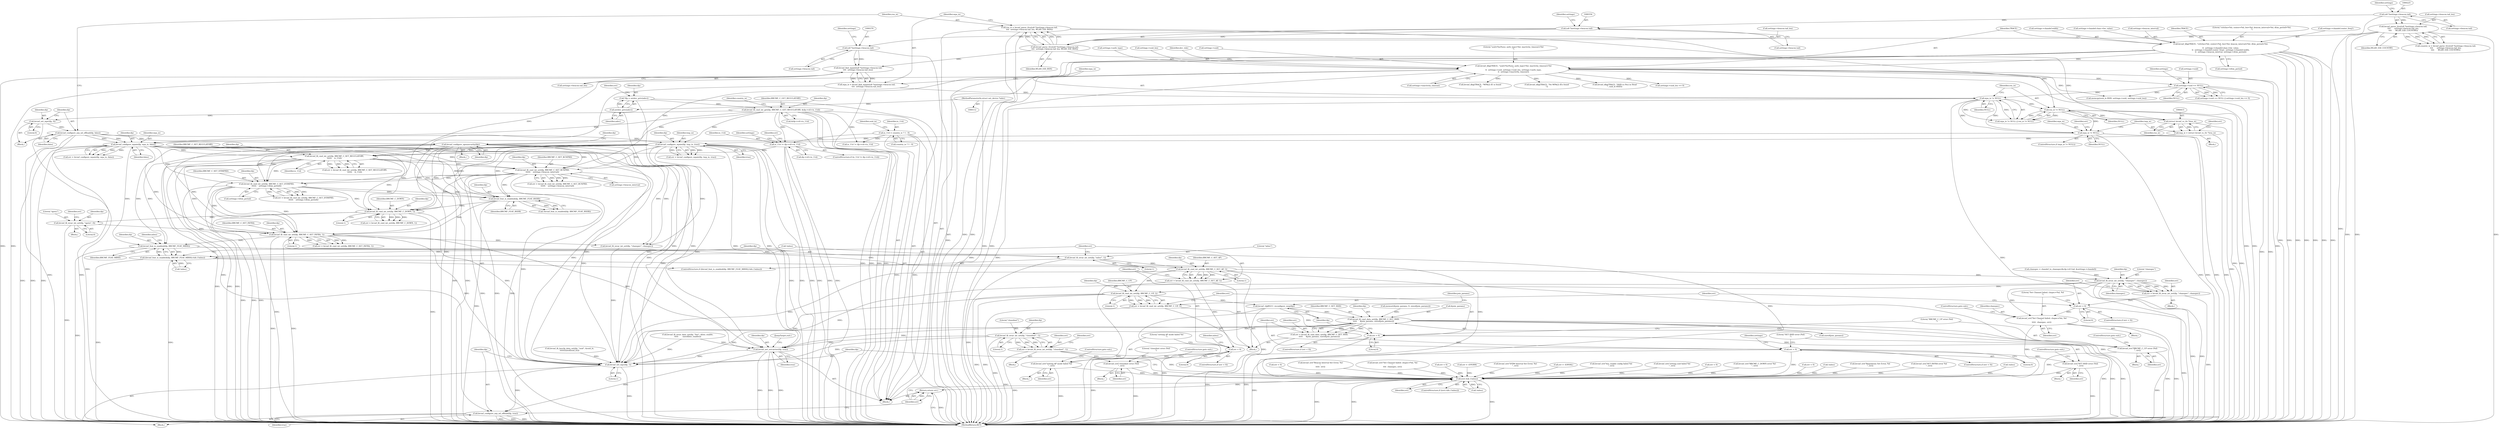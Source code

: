 digraph "0_linux_ded89912156b1a47d940a0c954c43afbabd0c42c@pointer" {
"1000588" [label="(Call,brcmf_feat_is_enabled(ifp, BRCMF_FEAT_MBSS))"];
"1000552" [label="(Call,brcmf_fil_cmd_int_set(ifp, BRCMF_C_SET_INFRA, 1))"];
"1000458" [label="(Call,brcmf_fil_cmd_int_set(ifp, BRCMF_C_SET_REGULATORY,\n\t\t\t\t\t\t    is_11d))"];
"1000400" [label="(Call,brcmf_configure_wpaie(ifp, wpa_ie, false))"];
"1000347" [label="(Call,brcmf_configure_arp_nd_offload(ifp, false))"];
"1000344" [label="(Call,brcmf_set_mpc(ifp, 0))"];
"1000212" [label="(Call,brcmf_fil_cmd_int_get(ifp, BRCMF_C_GET_REGULATORY, &ifp->vif->is_11d))"];
"1000124" [label="(Call,*ifp = netdev_priv(ndev))"];
"1000126" [label="(Call,netdev_priv(ndev))"];
"1000114" [label="(MethodParameterIn,struct net_device *ndev)"];
"1000394" [label="(Call,wpa_ie != NULL)"];
"1000383" [label="(Call,wpa_ie != NULL)"];
"1000366" [label="(Call,wpa_ie = brcmf_find_wpaie((u8 *)settings->beacon.tail,\n\t\t\t\t  settings->beacon.tail_len))"];
"1000368" [label="(Call,brcmf_find_wpaie((u8 *)settings->beacon.tail,\n\t\t\t\t  settings->beacon.tail_len))"];
"1000369" [label="(Call,(u8 *)settings->beacon.tail)"];
"1000353" [label="(Call,(u8 *)settings->beacon.tail)"];
"1000224" [label="(Call,(u8 *)settings->beacon.tail)"];
"1000352" [label="(Call,brcmf_parse_tlvs((u8 *)settings->beacon.tail,\n\t\t\t\t  settings->beacon.tail_len, WLAN_EID_RSN))"];
"1000223" [label="(Call,brcmf_parse_tlvs((u8 *)settings->beacon.tail,\n\t\t\t\t      settings->beacon.tail_len,\n\t\t\t\t      WLAN_EID_COUNTRY))"];
"1000251" [label="(Call,settings->ssid == NULL)"];
"1000181" [label="(Call,brcmf_dbg(TRACE, \"ssid=%s(%zu), auth_type=%d, inactivity_timeout=%d\n\",\n\t\t  settings->ssid, settings->ssid_len, settings->auth_type,\n\t\t  settings->inactivity_timeout))"];
"1000155" [label="(Call,brcmf_dbg(TRACE, \"ctrlchn=%d, center=%d, bw=%d, beacon_interval=%d, dtim_period=%d,\n\",\n\t\t  settings->chandef.chan->hw_value,\n\t\t  settings->chandef.center_freq1, settings->chandef.width,\n\t\t  settings->beacon_interval, settings->dtim_period))"];
"1000386" [label="(Call,rsn_ie != NULL)"];
"1000350" [label="(Call,rsn_ie = brcmf_parse_tlvs((u8 *)settings->beacon.tail,\n\t\t\t\t  settings->beacon.tail_len, WLAN_EID_RSN))"];
"1000433" [label="(Call,brcmf_configure_opensecurity(ifp))"];
"1000419" [label="(Call,brcmf_configure_wpaie(ifp, tmp_ie, true))"];
"1000412" [label="(Call,tmp_ie = (struct brcmf_vs_tlv *)rsn_ie)"];
"1000414" [label="(Call,(struct brcmf_vs_tlv *)rsn_ie)"];
"1000448" [label="(Call,is_11d != ifp->vif->is_11d)"];
"1000237" [label="(Call,is_11d = country_ie ? 1 : 0)"];
"1000527" [label="(Call,brcmf_feat_is_enabled(ifp, BRCMF_FEAT_RSDB))"];
"1000478" [label="(Call,brcmf_fil_cmd_int_set(ifp, BRCMF_C_SET_BCNPRD,\n\t\t\t\t\t\t    settings->beacon_interval))"];
"1000500" [label="(Call,brcmf_fil_cmd_int_set(ifp, BRCMF_C_SET_DTIMPRD,\n\t\t\t\t\t\t    settings->dtim_period))"];
"1000546" [label="(Call,brcmf_fil_iovar_int_set(ifp, \"apsta\", 0))"];
"1000533" [label="(Call,brcmf_fil_cmd_int_set(ifp, BRCMF_C_DOWN, 1))"];
"1000587" [label="(Call,(brcmf_feat_is_enabled(ifp, BRCMF_FEAT_MBSS)) && (!mbss))"];
"1000795" [label="(Call,(err) && (!mbss))"];
"1000806" [label="(Return,return err;)"];
"1000593" [label="(Call,brcmf_fil_iovar_int_set(ifp, \"mbss\", 1))"];
"1000599" [label="(Call,brcmf_fil_cmd_int_set(ifp, BRCMF_C_SET_AP, 1))"];
"1000597" [label="(Call,err = brcmf_fil_cmd_int_set(ifp, BRCMF_C_SET_AP, 1))"];
"1000604" [label="(Call,err < 0)"];
"1000608" [label="(Call,brcmf_err(\"setting AP mode failed %d\n\", err))"];
"1000618" [label="(Call,brcmf_fil_iovar_int_set(ifp, \"chanspec\", chanspec))"];
"1000616" [label="(Call,err = brcmf_fil_iovar_int_set(ifp, \"chanspec\", chanspec))"];
"1000623" [label="(Call,err < 0)"];
"1000627" [label="(Call,brcmf_err(\"Set Channel failed: chspec=%d, %d\n\",\n\t\t\t\t\t  chanspec, err))"];
"1000634" [label="(Call,brcmf_fil_cmd_int_set(ifp, BRCMF_C_UP, 1))"];
"1000632" [label="(Call,err = brcmf_fil_cmd_int_set(ifp, BRCMF_C_UP, 1))"];
"1000639" [label="(Call,err < 0)"];
"1000643" [label="(Call,brcmf_err(\"BRCMF_C_UP error (%d)\n\", err))"];
"1000647" [label="(Call,brcmf_cfg80211_reconfigure_wep(ifp))"];
"1000666" [label="(Call,brcmf_fil_cmd_data_set(ifp, BRCMF_C_SET_SSID,\n\t\t\t\t\t     &join_params, sizeof(join_params)))"];
"1000664" [label="(Call,err = brcmf_fil_cmd_data_set(ifp, BRCMF_C_SET_SSID,\n\t\t\t\t\t     &join_params, sizeof(join_params)))"];
"1000674" [label="(Call,err < 0)"];
"1000678" [label="(Call,brcmf_err(\"SET SSID error (%d)\n\", err))"];
"1000689" [label="(Call,brcmf_fil_iovar_int_set(ifp, \"closednet\", 1))"];
"1000687" [label="(Call,err = brcmf_fil_iovar_int_set(ifp, \"closednet\", 1))"];
"1000696" [label="(Call,brcmf_err(\"closednet error (%d)\n\", err))"];
"1000790" [label="(Call,brcmf_net_setcarrier(ifp, true))"];
"1000800" [label="(Call,brcmf_set_mpc(ifp, 1))"];
"1000803" [label="(Call,brcmf_configure_arp_nd_offload(ifp, true))"];
"1000457" [label="(Identifier,err)"];
"1000637" [label="(Literal,1)"];
"1000142" [label="(Call,chanspec = chandef_to_chanspec(&cfg->d11inf, &settings->chandef))"];
"1000592" [label="(Identifier,mbss)"];
"1000739" [label="(Call,brcmf_err(\"setting ssid failed %d\n\", err))"];
"1000600" [label="(Identifier,ifp)"];
"1000791" [label="(Identifier,ifp)"];
"1000609" [label="(Literal,\"setting AP mode failed %d\n\")"];
"1000668" [label="(Identifier,BRCMF_C_SET_SSID)"];
"1000673" [label="(ControlStructure,if (err < 0))"];
"1000351" [label="(Identifier,rsn_ie)"];
"1000369" [label="(Call,(u8 *)settings->beacon.tail)"];
"1000429" [label="(Block,)"];
"1000615" [label="(Block,)"];
"1000664" [label="(Call,err = brcmf_fil_cmd_data_set(ifp, BRCMF_C_SET_SSID,\n\t\t\t\t\t     &join_params, sizeof(join_params)))"];
"1000387" [label="(Identifier,rsn_ie)"];
"1000794" [label="(ControlStructure,if ((err) && (!mbss)))"];
"1000155" [label="(Call,brcmf_dbg(TRACE, \"ctrlchn=%d, center=%d, bw=%d, beacon_interval=%d, dtim_period=%d,\n\",\n\t\t  settings->chandef.chan->hw_value,\n\t\t  settings->chandef.center_freq1, settings->chandef.width,\n\t\t  settings->beacon_interval, settings->dtim_period))"];
"1000605" [label="(Identifier,err)"];
"1000345" [label="(Identifier,ifp)"];
"1000320" [label="(Call,memcpy(ssid_le.SSID, settings->ssid, settings->ssid_len))"];
"1000767" [label="(Call,err < 0)"];
"1000542" [label="(Call,brcmf_err(\"BRCMF_C_DOWN error %d\n\", err))"];
"1000593" [label="(Call,brcmf_fil_iovar_int_set(ifp, \"mbss\", 1))"];
"1000395" [label="(Identifier,wpa_ie)"];
"1000422" [label="(Identifier,true)"];
"1000461" [label="(Identifier,is_11d)"];
"1000346" [label="(Literal,0)"];
"1000413" [label="(Identifier,tmp_ie)"];
"1000630" [label="(Identifier,err)"];
"1000667" [label="(Identifier,ifp)"];
"1000808" [label="(MethodReturn,RET)"];
"1000679" [label="(Literal,\"SET SSID error (%d)\n\")"];
"1000625" [label="(Literal,0)"];
"1000793" [label="(JumpTarget,exit:)"];
"1000687" [label="(Call,err = brcmf_fil_iovar_int_set(ifp, \"closednet\", 1))"];
"1000631" [label="(ControlStructure,goto exit;)"];
"1000595" [label="(Literal,\"mbss\")"];
"1000628" [label="(Literal,\"Set Channel failed: chspec=%d, %d\n\")"];
"1000536" [label="(Literal,1)"];
"1000535" [label="(Identifier,BRCMF_C_DOWN)"];
"1000557" [label="(Call,err < 0)"];
"1000602" [label="(Literal,1)"];
"1000410" [label="(Block,)"];
"1000646" [label="(ControlStructure,goto exit;)"];
"1000568" [label="(Call,is_11d != ifp->vif->is_11d)"];
"1000555" [label="(Literal,1)"];
"1000478" [label="(Call,brcmf_fil_cmd_int_set(ifp, BRCMF_C_SET_BCNPRD,\n\t\t\t\t\t\t    settings->beacon_interval))"];
"1000614" [label="(Identifier,mbss)"];
"1000807" [label="(Identifier,err)"];
"1000386" [label="(Call,rsn_ie != NULL)"];
"1000801" [label="(Identifier,ifp)"];
"1000384" [label="(Identifier,wpa_ie)"];
"1000498" [label="(Call,err = brcmf_fil_cmd_int_set(ifp, BRCMF_C_SET_DTIMPRD,\n\t\t\t\t\t\t    settings->dtim_period))"];
"1000621" [label="(Identifier,chanspec)"];
"1000690" [label="(Identifier,ifp)"];
"1000385" [label="(Identifier,NULL)"];
"1000114" [label="(MethodParameterIn,struct net_device *ndev)"];
"1000420" [label="(Identifier,ifp)"];
"1000350" [label="(Call,rsn_ie = brcmf_parse_tlvs((u8 *)settings->beacon.tail,\n\t\t\t\t  settings->beacon.tail_len, WLAN_EID_RSN))"];
"1000632" [label="(Call,err = brcmf_fil_cmd_int_set(ifp, BRCMF_C_UP, 1))"];
"1000613" [label="(Call,!mbss)"];
"1000481" [label="(Call,settings->beacon_interval)"];
"1000547" [label="(Identifier,ifp)"];
"1000124" [label="(Call,*ifp = netdev_priv(ndev))"];
"1000157" [label="(Literal,\"ctrlchn=%d, center=%d, bw=%d, beacon_interval=%d, dtim_period=%d,\n\")"];
"1000251" [label="(Call,settings->ssid == NULL)"];
"1000800" [label="(Call,brcmf_set_mpc(ifp, 1))"];
"1000529" [label="(Identifier,BRCMF_FEAT_RSDB)"];
"1000458" [label="(Call,brcmf_fil_cmd_int_set(ifp, BRCMF_C_SET_REGULATORY,\n\t\t\t\t\t\t    is_11d))"];
"1000368" [label="(Call,brcmf_find_wpaie((u8 *)settings->beacon.tail,\n\t\t\t\t  settings->beacon.tail_len))"];
"1000371" [label="(Call,settings->beacon.tail)"];
"1000447" [label="(ControlStructure,if (is_11d != ifp->vif->is_11d))"];
"1000190" [label="(Call,settings->auth_type)"];
"1000624" [label="(Identifier,err)"];
"1000467" [label="(Call,brcmf_err(\"Regulatory Set Error, %d\n\", err))"];
"1000676" [label="(Literal,0)"];
"1000550" [label="(Call,err = brcmf_fil_cmd_int_set(ifp, BRCMF_C_SET_INFRA, 1))"];
"1000548" [label="(Literal,\"apsta\")"];
"1000647" [label="(Call,brcmf_cfg80211_reconfigure_wep(ifp))"];
"1000589" [label="(Identifier,ifp)"];
"1000193" [label="(Call,settings->inactivity_timeout)"];
"1000401" [label="(Identifier,ifp)"];
"1000501" [label="(Identifier,ifp)"];
"1000182" [label="(Identifier,TRACE)"];
"1000689" [label="(Call,brcmf_fil_iovar_int_set(ifp, \"closednet\", 1))"];
"1000618" [label="(Call,brcmf_fil_iovar_int_set(ifp, \"chanspec\", chanspec))"];
"1000633" [label="(Identifier,err)"];
"1000617" [label="(Identifier,err)"];
"1000390" [label="(Call,brcmf_dbg(TRACE, \"WPA(2) IE is found\n\"))"];
"1000236" [label="(Identifier,WLAN_EID_COUNTRY)"];
"1000526" [label="(Call,!brcmf_feat_is_enabled(ifp, BRCMF_FEAT_RSDB))"];
"1000681" [label="(ControlStructure,goto exit;)"];
"1000599" [label="(Call,brcmf_fil_cmd_int_set(ifp, BRCMF_C_SET_AP, 1))"];
"1000527" [label="(Call,brcmf_feat_is_enabled(ifp, BRCMF_FEAT_RSDB))"];
"1000367" [label="(Identifier,wpa_ie)"];
"1000561" [label="(Call,brcmf_err(\"SET INFRA error %d\n\", err))"];
"1000551" [label="(Identifier,err)"];
"1000691" [label="(Literal,\"closednet\")"];
"1000711" [label="(Call,brcmf_fil_iovar_int_set(ifp, \"chanspec\", chanspec))"];
"1000433" [label="(Call,brcmf_configure_opensecurity(ifp))"];
"1000622" [label="(ControlStructure,if (err < 0))"];
"1000366" [label="(Call,wpa_ie = brcmf_find_wpaie((u8 *)settings->beacon.tail,\n\t\t\t\t  settings->beacon.tail_len))"];
"1000353" [label="(Call,(u8 *)settings->beacon.tail)"];
"1000476" [label="(Call,err = brcmf_fil_cmd_int_set(ifp, BRCMF_C_SET_BCNPRD,\n\t\t\t\t\t\t    settings->beacon_interval))"];
"1000187" [label="(Call,settings->ssid_len)"];
"1000437" [label="(Identifier,ifp)"];
"1000699" [label="(ControlStructure,goto exit;)"];
"1000444" [label="(Call,!mbss)"];
"1000590" [label="(Identifier,BRCMF_FEAT_MBSS)"];
"1000806" [label="(Return,return err;)"];
"1000383" [label="(Call,wpa_ie != NULL)"];
"1000642" [label="(Block,)"];
"1000680" [label="(Identifier,err)"];
"1000348" [label="(Identifier,ifp)"];
"1000641" [label="(Literal,0)"];
"1000697" [label="(Literal,\"closednet error (%d)\n\")"];
"1000635" [label="(Identifier,ifp)"];
"1000250" [label="(Call,settings->ssid == NULL || settings->ssid_len == 0)"];
"1000629" [label="(Identifier,chanspec)"];
"1000802" [label="(Literal,1)"];
"1000352" [label="(Call,brcmf_parse_tlvs((u8 *)settings->beacon.tail,\n\t\t\t\t  settings->beacon.tail_len, WLAN_EID_RSN))"];
"1000382" [label="(Call,wpa_ie != NULL || rsn_ie != NULL)"];
"1000238" [label="(Identifier,is_11d)"];
"1000222" [label="(Identifier,country_ie)"];
"1000619" [label="(Identifier,ifp)"];
"1000221" [label="(Call,country_ie = brcmf_parse_tlvs((u8 *)settings->beacon.tail,\n\t\t\t\t      settings->beacon.tail_len,\n\t\t\t\t      WLAN_EID_COUNTRY))"];
"1000165" [label="(Call,settings->chandef.center_freq1)"];
"1000696" [label="(Call,brcmf_err(\"closednet error (%d)\n\", err))"];
"1000341" [label="(Call,!mbss)"];
"1000597" [label="(Call,err = brcmf_fil_cmd_int_set(ifp, BRCMF_C_SET_AP, 1))"];
"1000606" [label="(Literal,0)"];
"1000255" [label="(Identifier,NULL)"];
"1000456" [label="(Call,err = brcmf_fil_cmd_int_set(ifp, BRCMF_C_SET_REGULATORY,\n\t\t\t\t\t\t    is_11d))"];
"1000393" [label="(ControlStructure,if (wpa_ie != NULL))"];
"1000692" [label="(Literal,1)"];
"1000585" [label="(Block,)"];
"1000400" [label="(Call,brcmf_configure_wpaie(ifp, wpa_ie, false))"];
"1000376" [label="(Call,settings->beacon.tail_len)"];
"1000554" [label="(Identifier,BRCMF_C_SET_INFRA)"];
"1000649" [label="(Call,memset(&join_params, 0, sizeof(join_params)))"];
"1000695" [label="(Block,)"];
"1000417" [label="(Call,err = brcmf_configure_wpaie(ifp, tmp_ie, true))"];
"1000601" [label="(Identifier,BRCMF_C_SET_AP)"];
"1000430" [label="(Call,brcmf_dbg(TRACE, \"No WPA(2) IEs found\n\"))"];
"1000694" [label="(Identifier,err)"];
"1000502" [label="(Identifier,BRCMF_C_SET_DTIMPRD)"];
"1000677" [label="(Block,)"];
"1000197" [label="(Identifier,dev_role)"];
"1000344" [label="(Call,brcmf_set_mpc(ifp, 0))"];
"1000675" [label="(Identifier,err)"];
"1000688" [label="(Identifier,err)"];
"1000479" [label="(Identifier,ifp)"];
"1000553" [label="(Identifier,ifp)"];
"1000797" [label="(Call,!mbss)"];
"1000616" [label="(Call,err = brcmf_fil_iovar_int_set(ifp, \"chanspec\", chanspec))"];
"1000678" [label="(Call,brcmf_err(\"SET SSID error (%d)\n\", err))"];
"1000414" [label="(Call,(struct brcmf_vs_tlv *)rsn_ie)"];
"1000552" [label="(Call,brcmf_fil_cmd_int_set(ifp, BRCMF_C_SET_INFRA, 1))"];
"1000533" [label="(Call,brcmf_fil_cmd_int_set(ifp, BRCMF_C_DOWN, 1))"];
"1000416" [label="(Identifier,rsn_ie)"];
"1000362" [label="(Identifier,settings)"];
"1000666" [label="(Call,brcmf_fil_cmd_data_set(ifp, BRCMF_C_SET_SSID,\n\t\t\t\t\t     &join_params, sizeof(join_params)))"];
"1000402" [label="(Identifier,wpa_ie)"];
"1000610" [label="(Identifier,err)"];
"1000604" [label="(Call,err < 0)"];
"1000226" [label="(Call,settings->beacon.tail)"];
"1000503" [label="(Call,settings->dtim_period)"];
"1000170" [label="(Call,settings->chandef.width)"];
"1000233" [label="(Identifier,settings)"];
"1000237" [label="(Call,is_11d = country_ie ? 1 : 0)"];
"1000803" [label="(Call,brcmf_configure_arp_nd_offload(ifp, true))"];
"1000727" [label="(Call,brcmf_fil_bsscfg_data_set(ifp, \"ssid\", &ssid_le,\n\t\t\t\t\t\tsizeof(ssid_le)))"];
"1000252" [label="(Call,settings->ssid)"];
"1000549" [label="(Literal,0)"];
"1000636" [label="(Identifier,BRCMF_C_UP)"];
"1000805" [label="(Identifier,true)"];
"1000546" [label="(Call,brcmf_fil_iovar_int_set(ifp, \"apsta\", 0))"];
"1000181" [label="(Call,brcmf_dbg(TRACE, \"ssid=%s(%zu), auth_type=%d, inactivity_timeout=%d\n\",\n\t\t  settings->ssid, settings->ssid_len, settings->auth_type,\n\t\t  settings->inactivity_timeout))"];
"1000620" [label="(Literal,\"chanspec\")"];
"1000125" [label="(Identifier,ifp)"];
"1000449" [label="(Identifier,is_11d)"];
"1000116" [label="(Block,)"];
"1000674" [label="(Call,err < 0)"];
"1000424" [label="(Call,err < 0)"];
"1000530" [label="(Block,)"];
"1000127" [label="(Identifier,ndev)"];
"1000412" [label="(Call,tmp_ie = (struct brcmf_vs_tlv *)rsn_ie)"];
"1000634" [label="(Call,brcmf_fil_cmd_int_set(ifp, BRCMF_C_UP, 1))"];
"1000215" [label="(Call,&ifp->vif->is_11d)"];
"1000231" [label="(Call,settings->beacon.tail_len)"];
"1000586" [label="(ControlStructure,if ((brcmf_feat_is_enabled(ifp, BRCMF_FEAT_MBSS)) && (!mbss)))"];
"1000343" [label="(Block,)"];
"1000639" [label="(Call,err < 0)"];
"1000640" [label="(Identifier,err)"];
"1000665" [label="(Identifier,err)"];
"1000347" [label="(Call,brcmf_configure_arp_nd_offload(ifp, false))"];
"1000349" [label="(Identifier,false)"];
"1000158" [label="(Call,settings->chandef.chan->hw_value)"];
"1000623" [label="(Call,err < 0)"];
"1000645" [label="(Identifier,err)"];
"1000126" [label="(Call,netdev_priv(ndev))"];
"1000214" [label="(Identifier,BRCMF_C_GET_REGULATORY)"];
"1000421" [label="(Identifier,tmp_ie)"];
"1000312" [label="(Call,brcmf_dbg(TRACE, \"SSID is (%s) in Head\n\", ssid_le.SSID))"];
"1000403" [label="(Identifier,false)"];
"1000531" [label="(Call,err = brcmf_fil_cmd_int_set(ifp, BRCMF_C_DOWN, 1))"];
"1000434" [label="(Identifier,ifp)"];
"1000598" [label="(Identifier,err)"];
"1000459" [label="(Identifier,ifp)"];
"1000399" [label="(Identifier,err)"];
"1000448" [label="(Call,is_11d != ifp->vif->is_11d)"];
"1000671" [label="(Call,sizeof(join_params))"];
"1000587" [label="(Call,(brcmf_feat_is_enabled(ifp, BRCMF_FEAT_MBSS)) && (!mbss))"];
"1000698" [label="(Identifier,err)"];
"1000245" [label="(Identifier,ssid_le)"];
"1000450" [label="(Call,ifp->vif->is_11d)"];
"1000175" [label="(Call,settings->beacon_interval)"];
"1000528" [label="(Identifier,ifp)"];
"1000256" [label="(Call,settings->ssid_len == 0)"];
"1000603" [label="(ControlStructure,if (err < 0))"];
"1000365" [label="(Identifier,WLAN_EID_RSN)"];
"1000489" [label="(Call,brcmf_err(\"Beacon Interval Set Error, %d\n\",\n\t\t\t\t\t  err))"];
"1000638" [label="(ControlStructure,if (err < 0))"];
"1000651" [label="(Identifier,join_params)"];
"1000394" [label="(Call,wpa_ie != NULL)"];
"1000686" [label="(Block,)"];
"1000224" [label="(Call,(u8 *)settings->beacon.tail)"];
"1000588" [label="(Call,brcmf_feat_is_enabled(ifp, BRCMF_FEAT_MBSS))"];
"1000804" [label="(Identifier,ifp)"];
"1000398" [label="(Call,err = brcmf_configure_wpaie(ifp, wpa_ie, false))"];
"1000360" [label="(Call,settings->beacon.tail_len)"];
"1000419" [label="(Call,brcmf_configure_wpaie(ifp, tmp_ie, true))"];
"1000239" [label="(Call,country_ie ? 1 : 0)"];
"1000627" [label="(Call,brcmf_err(\"Set Channel failed: chspec=%d, %d\n\",\n\t\t\t\t\t  chanspec, err))"];
"1000355" [label="(Call,settings->beacon.tail)"];
"1000799" [label="(Block,)"];
"1000178" [label="(Call,settings->dtim_period)"];
"1000720" [label="(Call,brcmf_err(\"Set Channel failed: chspec=%d, %d\n\",\n\t\t\t\t  chanspec, err))"];
"1000213" [label="(Identifier,ifp)"];
"1000378" [label="(Identifier,settings)"];
"1000405" [label="(Call,err < 0)"];
"1000607" [label="(Block,)"];
"1000684" [label="(Identifier,settings)"];
"1000473" [label="(Identifier,settings)"];
"1000792" [label="(Identifier,true)"];
"1000594" [label="(Identifier,ifp)"];
"1000388" [label="(Identifier,NULL)"];
"1000790" [label="(Call,brcmf_net_setcarrier(ifp, true))"];
"1000591" [label="(Call,!mbss)"];
"1000596" [label="(Literal,1)"];
"1000608" [label="(Call,brcmf_err(\"setting AP mode failed %d\n\", err))"];
"1000534" [label="(Identifier,ifp)"];
"1000396" [label="(Identifier,NULL)"];
"1000258" [label="(Identifier,settings)"];
"1000132" [label="(Call,err = -EPERM)"];
"1000212" [label="(Call,brcmf_fil_cmd_int_get(ifp, BRCMF_C_GET_REGULATORY, &ifp->vif->is_11d))"];
"1000669" [label="(Call,&join_params)"];
"1000643" [label="(Call,brcmf_err(\"BRCMF_C_UP error (%d)\n\", err))"];
"1000648" [label="(Identifier,ifp)"];
"1000460" [label="(Identifier,BRCMF_C_SET_REGULATORY)"];
"1000644" [label="(Literal,\"BRCMF_C_UP error (%d)\n\")"];
"1000156" [label="(Identifier,TRACE)"];
"1000500" [label="(Call,brcmf_fil_cmd_int_set(ifp, BRCMF_C_SET_DTIMPRD,\n\t\t\t\t\t\t    settings->dtim_period))"];
"1000480" [label="(Identifier,BRCMF_C_SET_BCNPRD)"];
"1000133" [label="(Identifier,err)"];
"1000184" [label="(Call,settings->ssid)"];
"1000223" [label="(Call,brcmf_parse_tlvs((u8 *)settings->beacon.tail,\n\t\t\t\t      settings->beacon.tail_len,\n\t\t\t\t      WLAN_EID_COUNTRY))"];
"1000795" [label="(Call,(err) && (!mbss))"];
"1000511" [label="(Call,brcmf_err(\"DTIM Interval Set Error, %d\n\", err))"];
"1000576" [label="(Call,err = -EINVAL)"];
"1000183" [label="(Literal,\"ssid=%s(%zu), auth_type=%d, inactivity_timeout=%d\n\")"];
"1000771" [label="(Call,brcmf_err(\"bss_enable config failed %d\n\", err))"];
"1000611" [label="(ControlStructure,goto exit;)"];
"1000626" [label="(Block,)"];
"1000759" [label="(Call,brcmf_fil_iovar_data_set(ifp, \"bss\", &bss_enable,\n\t\t\t\t\t       sizeof(bss_enable)))"];
"1000796" [label="(Identifier,err)"];
"1000418" [label="(Identifier,err)"];
"1000588" -> "1000587"  [label="AST: "];
"1000588" -> "1000590"  [label="CFG: "];
"1000589" -> "1000588"  [label="AST: "];
"1000590" -> "1000588"  [label="AST: "];
"1000592" -> "1000588"  [label="CFG: "];
"1000587" -> "1000588"  [label="CFG: "];
"1000588" -> "1000808"  [label="DDG: "];
"1000588" -> "1000587"  [label="DDG: "];
"1000588" -> "1000587"  [label="DDG: "];
"1000552" -> "1000588"  [label="DDG: "];
"1000400" -> "1000588"  [label="DDG: "];
"1000433" -> "1000588"  [label="DDG: "];
"1000419" -> "1000588"  [label="DDG: "];
"1000588" -> "1000593"  [label="DDG: "];
"1000588" -> "1000599"  [label="DDG: "];
"1000552" -> "1000550"  [label="AST: "];
"1000552" -> "1000555"  [label="CFG: "];
"1000553" -> "1000552"  [label="AST: "];
"1000554" -> "1000552"  [label="AST: "];
"1000555" -> "1000552"  [label="AST: "];
"1000550" -> "1000552"  [label="CFG: "];
"1000552" -> "1000808"  [label="DDG: "];
"1000552" -> "1000808"  [label="DDG: "];
"1000552" -> "1000550"  [label="DDG: "];
"1000552" -> "1000550"  [label="DDG: "];
"1000552" -> "1000550"  [label="DDG: "];
"1000458" -> "1000552"  [label="DDG: "];
"1000527" -> "1000552"  [label="DDG: "];
"1000400" -> "1000552"  [label="DDG: "];
"1000433" -> "1000552"  [label="DDG: "];
"1000419" -> "1000552"  [label="DDG: "];
"1000478" -> "1000552"  [label="DDG: "];
"1000500" -> "1000552"  [label="DDG: "];
"1000546" -> "1000552"  [label="DDG: "];
"1000552" -> "1000711"  [label="DDG: "];
"1000552" -> "1000790"  [label="DDG: "];
"1000552" -> "1000800"  [label="DDG: "];
"1000458" -> "1000456"  [label="AST: "];
"1000458" -> "1000461"  [label="CFG: "];
"1000459" -> "1000458"  [label="AST: "];
"1000460" -> "1000458"  [label="AST: "];
"1000461" -> "1000458"  [label="AST: "];
"1000456" -> "1000458"  [label="CFG: "];
"1000458" -> "1000808"  [label="DDG: "];
"1000458" -> "1000808"  [label="DDG: "];
"1000458" -> "1000808"  [label="DDG: "];
"1000458" -> "1000456"  [label="DDG: "];
"1000458" -> "1000456"  [label="DDG: "];
"1000458" -> "1000456"  [label="DDG: "];
"1000400" -> "1000458"  [label="DDG: "];
"1000433" -> "1000458"  [label="DDG: "];
"1000419" -> "1000458"  [label="DDG: "];
"1000448" -> "1000458"  [label="DDG: "];
"1000458" -> "1000478"  [label="DDG: "];
"1000458" -> "1000500"  [label="DDG: "];
"1000458" -> "1000527"  [label="DDG: "];
"1000458" -> "1000533"  [label="DDG: "];
"1000458" -> "1000800"  [label="DDG: "];
"1000400" -> "1000398"  [label="AST: "];
"1000400" -> "1000403"  [label="CFG: "];
"1000401" -> "1000400"  [label="AST: "];
"1000402" -> "1000400"  [label="AST: "];
"1000403" -> "1000400"  [label="AST: "];
"1000398" -> "1000400"  [label="CFG: "];
"1000400" -> "1000808"  [label="DDG: "];
"1000400" -> "1000808"  [label="DDG: "];
"1000400" -> "1000808"  [label="DDG: "];
"1000400" -> "1000398"  [label="DDG: "];
"1000400" -> "1000398"  [label="DDG: "];
"1000400" -> "1000398"  [label="DDG: "];
"1000347" -> "1000400"  [label="DDG: "];
"1000347" -> "1000400"  [label="DDG: "];
"1000212" -> "1000400"  [label="DDG: "];
"1000394" -> "1000400"  [label="DDG: "];
"1000400" -> "1000478"  [label="DDG: "];
"1000400" -> "1000500"  [label="DDG: "];
"1000400" -> "1000527"  [label="DDG: "];
"1000400" -> "1000533"  [label="DDG: "];
"1000400" -> "1000711"  [label="DDG: "];
"1000400" -> "1000790"  [label="DDG: "];
"1000400" -> "1000800"  [label="DDG: "];
"1000347" -> "1000343"  [label="AST: "];
"1000347" -> "1000349"  [label="CFG: "];
"1000348" -> "1000347"  [label="AST: "];
"1000349" -> "1000347"  [label="AST: "];
"1000351" -> "1000347"  [label="CFG: "];
"1000347" -> "1000808"  [label="DDG: "];
"1000347" -> "1000808"  [label="DDG: "];
"1000344" -> "1000347"  [label="DDG: "];
"1000347" -> "1000419"  [label="DDG: "];
"1000347" -> "1000433"  [label="DDG: "];
"1000344" -> "1000343"  [label="AST: "];
"1000344" -> "1000346"  [label="CFG: "];
"1000345" -> "1000344"  [label="AST: "];
"1000346" -> "1000344"  [label="AST: "];
"1000348" -> "1000344"  [label="CFG: "];
"1000344" -> "1000808"  [label="DDG: "];
"1000212" -> "1000344"  [label="DDG: "];
"1000212" -> "1000116"  [label="AST: "];
"1000212" -> "1000215"  [label="CFG: "];
"1000213" -> "1000212"  [label="AST: "];
"1000214" -> "1000212"  [label="AST: "];
"1000215" -> "1000212"  [label="AST: "];
"1000222" -> "1000212"  [label="CFG: "];
"1000212" -> "1000808"  [label="DDG: "];
"1000212" -> "1000808"  [label="DDG: "];
"1000212" -> "1000808"  [label="DDG: "];
"1000212" -> "1000808"  [label="DDG: "];
"1000124" -> "1000212"  [label="DDG: "];
"1000212" -> "1000419"  [label="DDG: "];
"1000212" -> "1000433"  [label="DDG: "];
"1000212" -> "1000448"  [label="DDG: "];
"1000212" -> "1000568"  [label="DDG: "];
"1000124" -> "1000116"  [label="AST: "];
"1000124" -> "1000126"  [label="CFG: "];
"1000125" -> "1000124"  [label="AST: "];
"1000126" -> "1000124"  [label="AST: "];
"1000133" -> "1000124"  [label="CFG: "];
"1000124" -> "1000808"  [label="DDG: "];
"1000126" -> "1000124"  [label="DDG: "];
"1000126" -> "1000127"  [label="CFG: "];
"1000127" -> "1000126"  [label="AST: "];
"1000126" -> "1000808"  [label="DDG: "];
"1000114" -> "1000126"  [label="DDG: "];
"1000114" -> "1000112"  [label="AST: "];
"1000114" -> "1000808"  [label="DDG: "];
"1000394" -> "1000393"  [label="AST: "];
"1000394" -> "1000396"  [label="CFG: "];
"1000395" -> "1000394"  [label="AST: "];
"1000396" -> "1000394"  [label="AST: "];
"1000399" -> "1000394"  [label="CFG: "];
"1000413" -> "1000394"  [label="CFG: "];
"1000394" -> "1000808"  [label="DDG: "];
"1000394" -> "1000808"  [label="DDG: "];
"1000394" -> "1000808"  [label="DDG: "];
"1000383" -> "1000394"  [label="DDG: "];
"1000383" -> "1000394"  [label="DDG: "];
"1000386" -> "1000394"  [label="DDG: "];
"1000383" -> "1000382"  [label="AST: "];
"1000383" -> "1000385"  [label="CFG: "];
"1000384" -> "1000383"  [label="AST: "];
"1000385" -> "1000383"  [label="AST: "];
"1000387" -> "1000383"  [label="CFG: "];
"1000382" -> "1000383"  [label="CFG: "];
"1000383" -> "1000808"  [label="DDG: "];
"1000383" -> "1000808"  [label="DDG: "];
"1000383" -> "1000382"  [label="DDG: "];
"1000383" -> "1000382"  [label="DDG: "];
"1000366" -> "1000383"  [label="DDG: "];
"1000251" -> "1000383"  [label="DDG: "];
"1000383" -> "1000386"  [label="DDG: "];
"1000366" -> "1000116"  [label="AST: "];
"1000366" -> "1000368"  [label="CFG: "];
"1000367" -> "1000366"  [label="AST: "];
"1000368" -> "1000366"  [label="AST: "];
"1000384" -> "1000366"  [label="CFG: "];
"1000366" -> "1000808"  [label="DDG: "];
"1000368" -> "1000366"  [label="DDG: "];
"1000368" -> "1000366"  [label="DDG: "];
"1000368" -> "1000376"  [label="CFG: "];
"1000369" -> "1000368"  [label="AST: "];
"1000376" -> "1000368"  [label="AST: "];
"1000368" -> "1000808"  [label="DDG: "];
"1000368" -> "1000808"  [label="DDG: "];
"1000369" -> "1000368"  [label="DDG: "];
"1000352" -> "1000368"  [label="DDG: "];
"1000369" -> "1000371"  [label="CFG: "];
"1000370" -> "1000369"  [label="AST: "];
"1000371" -> "1000369"  [label="AST: "];
"1000378" -> "1000369"  [label="CFG: "];
"1000369" -> "1000808"  [label="DDG: "];
"1000353" -> "1000369"  [label="DDG: "];
"1000353" -> "1000352"  [label="AST: "];
"1000353" -> "1000355"  [label="CFG: "];
"1000354" -> "1000353"  [label="AST: "];
"1000355" -> "1000353"  [label="AST: "];
"1000362" -> "1000353"  [label="CFG: "];
"1000353" -> "1000352"  [label="DDG: "];
"1000224" -> "1000353"  [label="DDG: "];
"1000224" -> "1000223"  [label="AST: "];
"1000224" -> "1000226"  [label="CFG: "];
"1000225" -> "1000224"  [label="AST: "];
"1000226" -> "1000224"  [label="AST: "];
"1000233" -> "1000224"  [label="CFG: "];
"1000224" -> "1000808"  [label="DDG: "];
"1000224" -> "1000223"  [label="DDG: "];
"1000352" -> "1000350"  [label="AST: "];
"1000352" -> "1000365"  [label="CFG: "];
"1000360" -> "1000352"  [label="AST: "];
"1000365" -> "1000352"  [label="AST: "];
"1000350" -> "1000352"  [label="CFG: "];
"1000352" -> "1000808"  [label="DDG: "];
"1000352" -> "1000350"  [label="DDG: "];
"1000352" -> "1000350"  [label="DDG: "];
"1000352" -> "1000350"  [label="DDG: "];
"1000223" -> "1000352"  [label="DDG: "];
"1000223" -> "1000221"  [label="AST: "];
"1000223" -> "1000236"  [label="CFG: "];
"1000231" -> "1000223"  [label="AST: "];
"1000236" -> "1000223"  [label="AST: "];
"1000221" -> "1000223"  [label="CFG: "];
"1000223" -> "1000808"  [label="DDG: "];
"1000223" -> "1000808"  [label="DDG: "];
"1000223" -> "1000808"  [label="DDG: "];
"1000223" -> "1000221"  [label="DDG: "];
"1000223" -> "1000221"  [label="DDG: "];
"1000223" -> "1000221"  [label="DDG: "];
"1000251" -> "1000250"  [label="AST: "];
"1000251" -> "1000255"  [label="CFG: "];
"1000252" -> "1000251"  [label="AST: "];
"1000255" -> "1000251"  [label="AST: "];
"1000258" -> "1000251"  [label="CFG: "];
"1000250" -> "1000251"  [label="CFG: "];
"1000251" -> "1000808"  [label="DDG: "];
"1000251" -> "1000808"  [label="DDG: "];
"1000251" -> "1000250"  [label="DDG: "];
"1000251" -> "1000250"  [label="DDG: "];
"1000181" -> "1000251"  [label="DDG: "];
"1000251" -> "1000320"  [label="DDG: "];
"1000181" -> "1000116"  [label="AST: "];
"1000181" -> "1000193"  [label="CFG: "];
"1000182" -> "1000181"  [label="AST: "];
"1000183" -> "1000181"  [label="AST: "];
"1000184" -> "1000181"  [label="AST: "];
"1000187" -> "1000181"  [label="AST: "];
"1000190" -> "1000181"  [label="AST: "];
"1000193" -> "1000181"  [label="AST: "];
"1000197" -> "1000181"  [label="CFG: "];
"1000181" -> "1000808"  [label="DDG: "];
"1000181" -> "1000808"  [label="DDG: "];
"1000181" -> "1000808"  [label="DDG: "];
"1000181" -> "1000808"  [label="DDG: "];
"1000181" -> "1000808"  [label="DDG: "];
"1000155" -> "1000181"  [label="DDG: "];
"1000181" -> "1000256"  [label="DDG: "];
"1000181" -> "1000312"  [label="DDG: "];
"1000181" -> "1000320"  [label="DDG: "];
"1000181" -> "1000390"  [label="DDG: "];
"1000181" -> "1000430"  [label="DDG: "];
"1000155" -> "1000116"  [label="AST: "];
"1000155" -> "1000178"  [label="CFG: "];
"1000156" -> "1000155"  [label="AST: "];
"1000157" -> "1000155"  [label="AST: "];
"1000158" -> "1000155"  [label="AST: "];
"1000165" -> "1000155"  [label="AST: "];
"1000170" -> "1000155"  [label="AST: "];
"1000175" -> "1000155"  [label="AST: "];
"1000178" -> "1000155"  [label="AST: "];
"1000182" -> "1000155"  [label="CFG: "];
"1000155" -> "1000808"  [label="DDG: "];
"1000155" -> "1000808"  [label="DDG: "];
"1000155" -> "1000808"  [label="DDG: "];
"1000155" -> "1000808"  [label="DDG: "];
"1000155" -> "1000808"  [label="DDG: "];
"1000155" -> "1000808"  [label="DDG: "];
"1000155" -> "1000478"  [label="DDG: "];
"1000155" -> "1000500"  [label="DDG: "];
"1000386" -> "1000382"  [label="AST: "];
"1000386" -> "1000388"  [label="CFG: "];
"1000387" -> "1000386"  [label="AST: "];
"1000388" -> "1000386"  [label="AST: "];
"1000382" -> "1000386"  [label="CFG: "];
"1000386" -> "1000808"  [label="DDG: "];
"1000386" -> "1000808"  [label="DDG: "];
"1000386" -> "1000382"  [label="DDG: "];
"1000386" -> "1000382"  [label="DDG: "];
"1000350" -> "1000386"  [label="DDG: "];
"1000386" -> "1000414"  [label="DDG: "];
"1000350" -> "1000116"  [label="AST: "];
"1000351" -> "1000350"  [label="AST: "];
"1000367" -> "1000350"  [label="CFG: "];
"1000350" -> "1000808"  [label="DDG: "];
"1000350" -> "1000808"  [label="DDG: "];
"1000350" -> "1000414"  [label="DDG: "];
"1000433" -> "1000429"  [label="AST: "];
"1000433" -> "1000434"  [label="CFG: "];
"1000434" -> "1000433"  [label="AST: "];
"1000437" -> "1000433"  [label="CFG: "];
"1000433" -> "1000808"  [label="DDG: "];
"1000433" -> "1000808"  [label="DDG: "];
"1000433" -> "1000478"  [label="DDG: "];
"1000433" -> "1000500"  [label="DDG: "];
"1000433" -> "1000527"  [label="DDG: "];
"1000433" -> "1000533"  [label="DDG: "];
"1000433" -> "1000711"  [label="DDG: "];
"1000433" -> "1000790"  [label="DDG: "];
"1000433" -> "1000800"  [label="DDG: "];
"1000419" -> "1000417"  [label="AST: "];
"1000419" -> "1000422"  [label="CFG: "];
"1000420" -> "1000419"  [label="AST: "];
"1000421" -> "1000419"  [label="AST: "];
"1000422" -> "1000419"  [label="AST: "];
"1000417" -> "1000419"  [label="CFG: "];
"1000419" -> "1000808"  [label="DDG: "];
"1000419" -> "1000808"  [label="DDG: "];
"1000419" -> "1000808"  [label="DDG: "];
"1000419" -> "1000417"  [label="DDG: "];
"1000419" -> "1000417"  [label="DDG: "];
"1000419" -> "1000417"  [label="DDG: "];
"1000412" -> "1000419"  [label="DDG: "];
"1000419" -> "1000478"  [label="DDG: "];
"1000419" -> "1000500"  [label="DDG: "];
"1000419" -> "1000527"  [label="DDG: "];
"1000419" -> "1000533"  [label="DDG: "];
"1000419" -> "1000711"  [label="DDG: "];
"1000419" -> "1000790"  [label="DDG: "];
"1000419" -> "1000790"  [label="DDG: "];
"1000419" -> "1000800"  [label="DDG: "];
"1000419" -> "1000803"  [label="DDG: "];
"1000412" -> "1000410"  [label="AST: "];
"1000412" -> "1000414"  [label="CFG: "];
"1000413" -> "1000412"  [label="AST: "];
"1000414" -> "1000412"  [label="AST: "];
"1000418" -> "1000412"  [label="CFG: "];
"1000412" -> "1000808"  [label="DDG: "];
"1000414" -> "1000412"  [label="DDG: "];
"1000414" -> "1000416"  [label="CFG: "];
"1000415" -> "1000414"  [label="AST: "];
"1000416" -> "1000414"  [label="AST: "];
"1000414" -> "1000808"  [label="DDG: "];
"1000448" -> "1000447"  [label="AST: "];
"1000448" -> "1000450"  [label="CFG: "];
"1000449" -> "1000448"  [label="AST: "];
"1000450" -> "1000448"  [label="AST: "];
"1000457" -> "1000448"  [label="CFG: "];
"1000473" -> "1000448"  [label="CFG: "];
"1000448" -> "1000808"  [label="DDG: "];
"1000448" -> "1000808"  [label="DDG: "];
"1000448" -> "1000808"  [label="DDG: "];
"1000237" -> "1000448"  [label="DDG: "];
"1000237" -> "1000116"  [label="AST: "];
"1000237" -> "1000239"  [label="CFG: "];
"1000238" -> "1000237"  [label="AST: "];
"1000239" -> "1000237"  [label="AST: "];
"1000245" -> "1000237"  [label="CFG: "];
"1000237" -> "1000808"  [label="DDG: "];
"1000237" -> "1000808"  [label="DDG: "];
"1000237" -> "1000568"  [label="DDG: "];
"1000527" -> "1000526"  [label="AST: "];
"1000527" -> "1000529"  [label="CFG: "];
"1000528" -> "1000527"  [label="AST: "];
"1000529" -> "1000527"  [label="AST: "];
"1000526" -> "1000527"  [label="CFG: "];
"1000527" -> "1000808"  [label="DDG: "];
"1000527" -> "1000526"  [label="DDG: "];
"1000527" -> "1000526"  [label="DDG: "];
"1000478" -> "1000527"  [label="DDG: "];
"1000500" -> "1000527"  [label="DDG: "];
"1000527" -> "1000533"  [label="DDG: "];
"1000478" -> "1000476"  [label="AST: "];
"1000478" -> "1000481"  [label="CFG: "];
"1000479" -> "1000478"  [label="AST: "];
"1000480" -> "1000478"  [label="AST: "];
"1000481" -> "1000478"  [label="AST: "];
"1000476" -> "1000478"  [label="CFG: "];
"1000478" -> "1000808"  [label="DDG: "];
"1000478" -> "1000808"  [label="DDG: "];
"1000478" -> "1000808"  [label="DDG: "];
"1000478" -> "1000476"  [label="DDG: "];
"1000478" -> "1000476"  [label="DDG: "];
"1000478" -> "1000476"  [label="DDG: "];
"1000478" -> "1000500"  [label="DDG: "];
"1000478" -> "1000533"  [label="DDG: "];
"1000478" -> "1000800"  [label="DDG: "];
"1000500" -> "1000498"  [label="AST: "];
"1000500" -> "1000503"  [label="CFG: "];
"1000501" -> "1000500"  [label="AST: "];
"1000502" -> "1000500"  [label="AST: "];
"1000503" -> "1000500"  [label="AST: "];
"1000498" -> "1000500"  [label="CFG: "];
"1000500" -> "1000808"  [label="DDG: "];
"1000500" -> "1000808"  [label="DDG: "];
"1000500" -> "1000808"  [label="DDG: "];
"1000500" -> "1000498"  [label="DDG: "];
"1000500" -> "1000498"  [label="DDG: "];
"1000500" -> "1000498"  [label="DDG: "];
"1000500" -> "1000533"  [label="DDG: "];
"1000500" -> "1000800"  [label="DDG: "];
"1000546" -> "1000530"  [label="AST: "];
"1000546" -> "1000549"  [label="CFG: "];
"1000547" -> "1000546"  [label="AST: "];
"1000548" -> "1000546"  [label="AST: "];
"1000549" -> "1000546"  [label="AST: "];
"1000551" -> "1000546"  [label="CFG: "];
"1000546" -> "1000808"  [label="DDG: "];
"1000533" -> "1000546"  [label="DDG: "];
"1000533" -> "1000531"  [label="AST: "];
"1000533" -> "1000536"  [label="CFG: "];
"1000534" -> "1000533"  [label="AST: "];
"1000535" -> "1000533"  [label="AST: "];
"1000536" -> "1000533"  [label="AST: "];
"1000531" -> "1000533"  [label="CFG: "];
"1000533" -> "1000808"  [label="DDG: "];
"1000533" -> "1000808"  [label="DDG: "];
"1000533" -> "1000531"  [label="DDG: "];
"1000533" -> "1000531"  [label="DDG: "];
"1000533" -> "1000531"  [label="DDG: "];
"1000533" -> "1000800"  [label="DDG: "];
"1000587" -> "1000586"  [label="AST: "];
"1000587" -> "1000591"  [label="CFG: "];
"1000591" -> "1000587"  [label="AST: "];
"1000594" -> "1000587"  [label="CFG: "];
"1000598" -> "1000587"  [label="CFG: "];
"1000587" -> "1000808"  [label="DDG: "];
"1000587" -> "1000808"  [label="DDG: "];
"1000444" -> "1000587"  [label="DDG: "];
"1000591" -> "1000587"  [label="DDG: "];
"1000587" -> "1000795"  [label="DDG: "];
"1000795" -> "1000794"  [label="AST: "];
"1000795" -> "1000796"  [label="CFG: "];
"1000795" -> "1000797"  [label="CFG: "];
"1000796" -> "1000795"  [label="AST: "];
"1000797" -> "1000795"  [label="AST: "];
"1000801" -> "1000795"  [label="CFG: "];
"1000807" -> "1000795"  [label="CFG: "];
"1000795" -> "1000808"  [label="DDG: "];
"1000795" -> "1000808"  [label="DDG: "];
"1000795" -> "1000808"  [label="DDG: "];
"1000627" -> "1000795"  [label="DDG: "];
"1000771" -> "1000795"  [label="DDG: "];
"1000561" -> "1000795"  [label="DDG: "];
"1000678" -> "1000795"  [label="DDG: "];
"1000608" -> "1000795"  [label="DDG: "];
"1000674" -> "1000795"  [label="DDG: "];
"1000132" -> "1000795"  [label="DDG: "];
"1000739" -> "1000795"  [label="DDG: "];
"1000687" -> "1000795"  [label="DDG: "];
"1000405" -> "1000795"  [label="DDG: "];
"1000767" -> "1000795"  [label="DDG: "];
"1000511" -> "1000795"  [label="DDG: "];
"1000576" -> "1000795"  [label="DDG: "];
"1000489" -> "1000795"  [label="DDG: "];
"1000557" -> "1000795"  [label="DDG: "];
"1000424" -> "1000795"  [label="DDG: "];
"1000467" -> "1000795"  [label="DDG: "];
"1000643" -> "1000795"  [label="DDG: "];
"1000542" -> "1000795"  [label="DDG: "];
"1000720" -> "1000795"  [label="DDG: "];
"1000696" -> "1000795"  [label="DDG: "];
"1000797" -> "1000795"  [label="DDG: "];
"1000613" -> "1000795"  [label="DDG: "];
"1000341" -> "1000795"  [label="DDG: "];
"1000444" -> "1000795"  [label="DDG: "];
"1000795" -> "1000806"  [label="DDG: "];
"1000806" -> "1000116"  [label="AST: "];
"1000806" -> "1000807"  [label="CFG: "];
"1000807" -> "1000806"  [label="AST: "];
"1000808" -> "1000806"  [label="CFG: "];
"1000806" -> "1000808"  [label="DDG: "];
"1000807" -> "1000806"  [label="DDG: "];
"1000593" -> "1000586"  [label="AST: "];
"1000593" -> "1000596"  [label="CFG: "];
"1000594" -> "1000593"  [label="AST: "];
"1000595" -> "1000593"  [label="AST: "];
"1000596" -> "1000593"  [label="AST: "];
"1000598" -> "1000593"  [label="CFG: "];
"1000593" -> "1000808"  [label="DDG: "];
"1000593" -> "1000599"  [label="DDG: "];
"1000599" -> "1000597"  [label="AST: "];
"1000599" -> "1000602"  [label="CFG: "];
"1000600" -> "1000599"  [label="AST: "];
"1000601" -> "1000599"  [label="AST: "];
"1000602" -> "1000599"  [label="AST: "];
"1000597" -> "1000599"  [label="CFG: "];
"1000599" -> "1000808"  [label="DDG: "];
"1000599" -> "1000808"  [label="DDG: "];
"1000599" -> "1000597"  [label="DDG: "];
"1000599" -> "1000597"  [label="DDG: "];
"1000599" -> "1000597"  [label="DDG: "];
"1000599" -> "1000618"  [label="DDG: "];
"1000599" -> "1000634"  [label="DDG: "];
"1000599" -> "1000800"  [label="DDG: "];
"1000597" -> "1000585"  [label="AST: "];
"1000598" -> "1000597"  [label="AST: "];
"1000605" -> "1000597"  [label="CFG: "];
"1000597" -> "1000808"  [label="DDG: "];
"1000597" -> "1000604"  [label="DDG: "];
"1000604" -> "1000603"  [label="AST: "];
"1000604" -> "1000606"  [label="CFG: "];
"1000605" -> "1000604"  [label="AST: "];
"1000606" -> "1000604"  [label="AST: "];
"1000609" -> "1000604"  [label="CFG: "];
"1000614" -> "1000604"  [label="CFG: "];
"1000604" -> "1000808"  [label="DDG: "];
"1000604" -> "1000608"  [label="DDG: "];
"1000608" -> "1000607"  [label="AST: "];
"1000608" -> "1000610"  [label="CFG: "];
"1000609" -> "1000608"  [label="AST: "];
"1000610" -> "1000608"  [label="AST: "];
"1000611" -> "1000608"  [label="CFG: "];
"1000608" -> "1000808"  [label="DDG: "];
"1000618" -> "1000616"  [label="AST: "];
"1000618" -> "1000621"  [label="CFG: "];
"1000619" -> "1000618"  [label="AST: "];
"1000620" -> "1000618"  [label="AST: "];
"1000621" -> "1000618"  [label="AST: "];
"1000616" -> "1000618"  [label="CFG: "];
"1000618" -> "1000808"  [label="DDG: "];
"1000618" -> "1000808"  [label="DDG: "];
"1000618" -> "1000616"  [label="DDG: "];
"1000618" -> "1000616"  [label="DDG: "];
"1000618" -> "1000616"  [label="DDG: "];
"1000142" -> "1000618"  [label="DDG: "];
"1000618" -> "1000627"  [label="DDG: "];
"1000618" -> "1000634"  [label="DDG: "];
"1000618" -> "1000800"  [label="DDG: "];
"1000616" -> "1000615"  [label="AST: "];
"1000617" -> "1000616"  [label="AST: "];
"1000624" -> "1000616"  [label="CFG: "];
"1000616" -> "1000808"  [label="DDG: "];
"1000616" -> "1000623"  [label="DDG: "];
"1000623" -> "1000622"  [label="AST: "];
"1000623" -> "1000625"  [label="CFG: "];
"1000624" -> "1000623"  [label="AST: "];
"1000625" -> "1000623"  [label="AST: "];
"1000628" -> "1000623"  [label="CFG: "];
"1000633" -> "1000623"  [label="CFG: "];
"1000623" -> "1000808"  [label="DDG: "];
"1000623" -> "1000627"  [label="DDG: "];
"1000627" -> "1000626"  [label="AST: "];
"1000627" -> "1000630"  [label="CFG: "];
"1000628" -> "1000627"  [label="AST: "];
"1000629" -> "1000627"  [label="AST: "];
"1000630" -> "1000627"  [label="AST: "];
"1000631" -> "1000627"  [label="CFG: "];
"1000627" -> "1000808"  [label="DDG: "];
"1000627" -> "1000808"  [label="DDG: "];
"1000634" -> "1000632"  [label="AST: "];
"1000634" -> "1000637"  [label="CFG: "];
"1000635" -> "1000634"  [label="AST: "];
"1000636" -> "1000634"  [label="AST: "];
"1000637" -> "1000634"  [label="AST: "];
"1000632" -> "1000634"  [label="CFG: "];
"1000634" -> "1000808"  [label="DDG: "];
"1000634" -> "1000808"  [label="DDG: "];
"1000634" -> "1000632"  [label="DDG: "];
"1000634" -> "1000632"  [label="DDG: "];
"1000634" -> "1000632"  [label="DDG: "];
"1000634" -> "1000647"  [label="DDG: "];
"1000634" -> "1000800"  [label="DDG: "];
"1000632" -> "1000585"  [label="AST: "];
"1000633" -> "1000632"  [label="AST: "];
"1000640" -> "1000632"  [label="CFG: "];
"1000632" -> "1000808"  [label="DDG: "];
"1000632" -> "1000639"  [label="DDG: "];
"1000639" -> "1000638"  [label="AST: "];
"1000639" -> "1000641"  [label="CFG: "];
"1000640" -> "1000639"  [label="AST: "];
"1000641" -> "1000639"  [label="AST: "];
"1000644" -> "1000639"  [label="CFG: "];
"1000648" -> "1000639"  [label="CFG: "];
"1000639" -> "1000808"  [label="DDG: "];
"1000639" -> "1000643"  [label="DDG: "];
"1000643" -> "1000642"  [label="AST: "];
"1000643" -> "1000645"  [label="CFG: "];
"1000644" -> "1000643"  [label="AST: "];
"1000645" -> "1000643"  [label="AST: "];
"1000646" -> "1000643"  [label="CFG: "];
"1000643" -> "1000808"  [label="DDG: "];
"1000647" -> "1000585"  [label="AST: "];
"1000647" -> "1000648"  [label="CFG: "];
"1000648" -> "1000647"  [label="AST: "];
"1000651" -> "1000647"  [label="CFG: "];
"1000647" -> "1000808"  [label="DDG: "];
"1000647" -> "1000666"  [label="DDG: "];
"1000666" -> "1000664"  [label="AST: "];
"1000666" -> "1000671"  [label="CFG: "];
"1000667" -> "1000666"  [label="AST: "];
"1000668" -> "1000666"  [label="AST: "];
"1000669" -> "1000666"  [label="AST: "];
"1000671" -> "1000666"  [label="AST: "];
"1000664" -> "1000666"  [label="CFG: "];
"1000666" -> "1000808"  [label="DDG: "];
"1000666" -> "1000808"  [label="DDG: "];
"1000666" -> "1000808"  [label="DDG: "];
"1000666" -> "1000664"  [label="DDG: "];
"1000666" -> "1000664"  [label="DDG: "];
"1000666" -> "1000664"  [label="DDG: "];
"1000649" -> "1000666"  [label="DDG: "];
"1000666" -> "1000689"  [label="DDG: "];
"1000666" -> "1000790"  [label="DDG: "];
"1000666" -> "1000800"  [label="DDG: "];
"1000664" -> "1000585"  [label="AST: "];
"1000665" -> "1000664"  [label="AST: "];
"1000675" -> "1000664"  [label="CFG: "];
"1000664" -> "1000808"  [label="DDG: "];
"1000664" -> "1000674"  [label="DDG: "];
"1000674" -> "1000673"  [label="AST: "];
"1000674" -> "1000676"  [label="CFG: "];
"1000675" -> "1000674"  [label="AST: "];
"1000676" -> "1000674"  [label="AST: "];
"1000679" -> "1000674"  [label="CFG: "];
"1000684" -> "1000674"  [label="CFG: "];
"1000674" -> "1000808"  [label="DDG: "];
"1000674" -> "1000678"  [label="DDG: "];
"1000678" -> "1000677"  [label="AST: "];
"1000678" -> "1000680"  [label="CFG: "];
"1000679" -> "1000678"  [label="AST: "];
"1000680" -> "1000678"  [label="AST: "];
"1000681" -> "1000678"  [label="CFG: "];
"1000678" -> "1000808"  [label="DDG: "];
"1000689" -> "1000687"  [label="AST: "];
"1000689" -> "1000692"  [label="CFG: "];
"1000690" -> "1000689"  [label="AST: "];
"1000691" -> "1000689"  [label="AST: "];
"1000692" -> "1000689"  [label="AST: "];
"1000687" -> "1000689"  [label="CFG: "];
"1000689" -> "1000808"  [label="DDG: "];
"1000689" -> "1000687"  [label="DDG: "];
"1000689" -> "1000687"  [label="DDG: "];
"1000689" -> "1000687"  [label="DDG: "];
"1000689" -> "1000790"  [label="DDG: "];
"1000689" -> "1000800"  [label="DDG: "];
"1000687" -> "1000686"  [label="AST: "];
"1000688" -> "1000687"  [label="AST: "];
"1000694" -> "1000687"  [label="CFG: "];
"1000687" -> "1000808"  [label="DDG: "];
"1000687" -> "1000696"  [label="DDG: "];
"1000696" -> "1000695"  [label="AST: "];
"1000696" -> "1000698"  [label="CFG: "];
"1000697" -> "1000696"  [label="AST: "];
"1000698" -> "1000696"  [label="AST: "];
"1000699" -> "1000696"  [label="CFG: "];
"1000696" -> "1000808"  [label="DDG: "];
"1000790" -> "1000116"  [label="AST: "];
"1000790" -> "1000792"  [label="CFG: "];
"1000791" -> "1000790"  [label="AST: "];
"1000792" -> "1000790"  [label="AST: "];
"1000793" -> "1000790"  [label="CFG: "];
"1000790" -> "1000808"  [label="DDG: "];
"1000790" -> "1000808"  [label="DDG: "];
"1000790" -> "1000808"  [label="DDG: "];
"1000759" -> "1000790"  [label="DDG: "];
"1000790" -> "1000800"  [label="DDG: "];
"1000790" -> "1000803"  [label="DDG: "];
"1000800" -> "1000799"  [label="AST: "];
"1000800" -> "1000802"  [label="CFG: "];
"1000801" -> "1000800"  [label="AST: "];
"1000802" -> "1000800"  [label="AST: "];
"1000804" -> "1000800"  [label="CFG: "];
"1000800" -> "1000808"  [label="DDG: "];
"1000711" -> "1000800"  [label="DDG: "];
"1000727" -> "1000800"  [label="DDG: "];
"1000759" -> "1000800"  [label="DDG: "];
"1000800" -> "1000803"  [label="DDG: "];
"1000803" -> "1000799"  [label="AST: "];
"1000803" -> "1000805"  [label="CFG: "];
"1000804" -> "1000803"  [label="AST: "];
"1000805" -> "1000803"  [label="AST: "];
"1000807" -> "1000803"  [label="CFG: "];
"1000803" -> "1000808"  [label="DDG: "];
"1000803" -> "1000808"  [label="DDG: "];
"1000803" -> "1000808"  [label="DDG: "];
}
